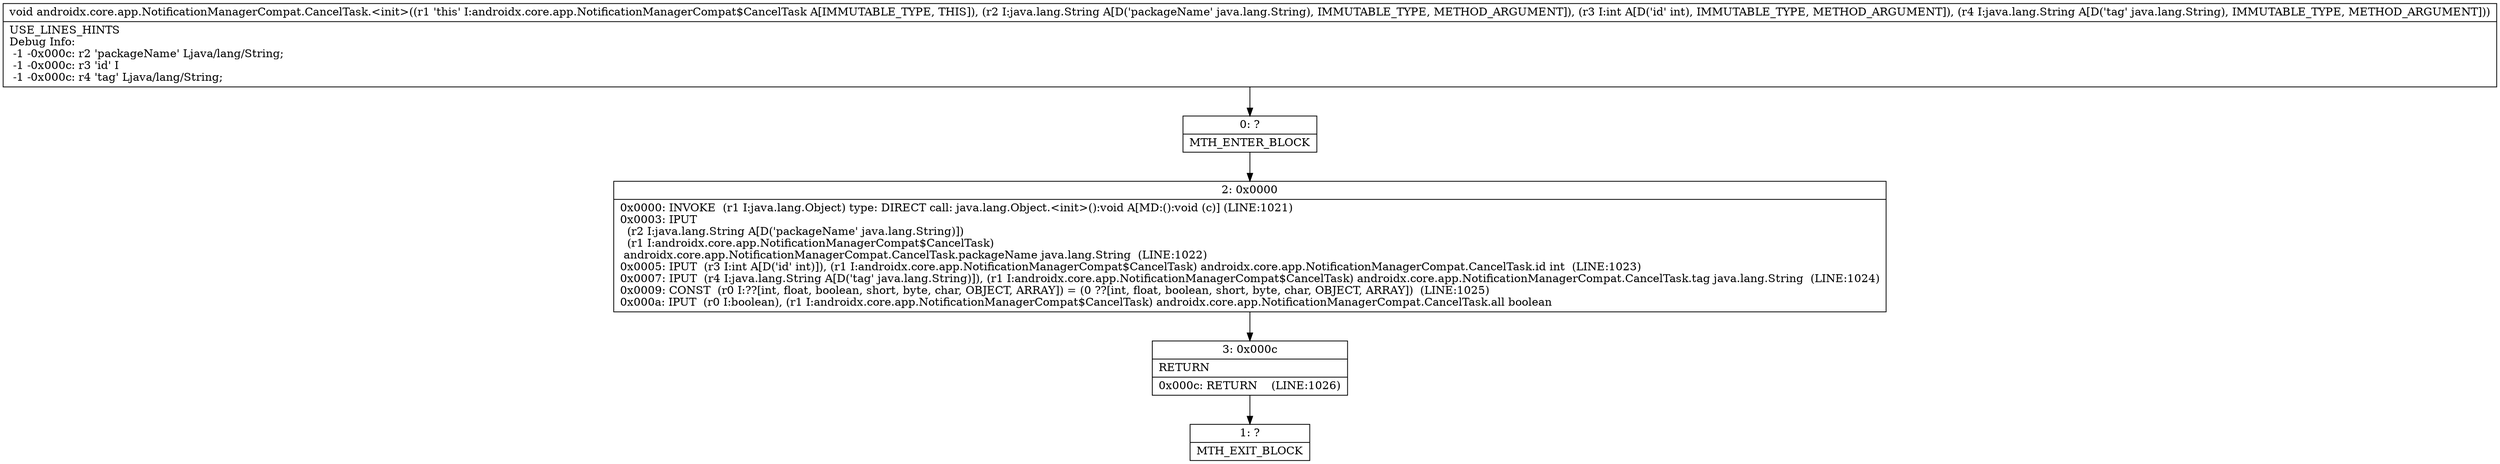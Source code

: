 digraph "CFG forandroidx.core.app.NotificationManagerCompat.CancelTask.\<init\>(Ljava\/lang\/String;ILjava\/lang\/String;)V" {
Node_0 [shape=record,label="{0\:\ ?|MTH_ENTER_BLOCK\l}"];
Node_2 [shape=record,label="{2\:\ 0x0000|0x0000: INVOKE  (r1 I:java.lang.Object) type: DIRECT call: java.lang.Object.\<init\>():void A[MD:():void (c)] (LINE:1021)\l0x0003: IPUT  \l  (r2 I:java.lang.String A[D('packageName' java.lang.String)])\l  (r1 I:androidx.core.app.NotificationManagerCompat$CancelTask)\l androidx.core.app.NotificationManagerCompat.CancelTask.packageName java.lang.String  (LINE:1022)\l0x0005: IPUT  (r3 I:int A[D('id' int)]), (r1 I:androidx.core.app.NotificationManagerCompat$CancelTask) androidx.core.app.NotificationManagerCompat.CancelTask.id int  (LINE:1023)\l0x0007: IPUT  (r4 I:java.lang.String A[D('tag' java.lang.String)]), (r1 I:androidx.core.app.NotificationManagerCompat$CancelTask) androidx.core.app.NotificationManagerCompat.CancelTask.tag java.lang.String  (LINE:1024)\l0x0009: CONST  (r0 I:??[int, float, boolean, short, byte, char, OBJECT, ARRAY]) = (0 ??[int, float, boolean, short, byte, char, OBJECT, ARRAY])  (LINE:1025)\l0x000a: IPUT  (r0 I:boolean), (r1 I:androidx.core.app.NotificationManagerCompat$CancelTask) androidx.core.app.NotificationManagerCompat.CancelTask.all boolean \l}"];
Node_3 [shape=record,label="{3\:\ 0x000c|RETURN\l|0x000c: RETURN    (LINE:1026)\l}"];
Node_1 [shape=record,label="{1\:\ ?|MTH_EXIT_BLOCK\l}"];
MethodNode[shape=record,label="{void androidx.core.app.NotificationManagerCompat.CancelTask.\<init\>((r1 'this' I:androidx.core.app.NotificationManagerCompat$CancelTask A[IMMUTABLE_TYPE, THIS]), (r2 I:java.lang.String A[D('packageName' java.lang.String), IMMUTABLE_TYPE, METHOD_ARGUMENT]), (r3 I:int A[D('id' int), IMMUTABLE_TYPE, METHOD_ARGUMENT]), (r4 I:java.lang.String A[D('tag' java.lang.String), IMMUTABLE_TYPE, METHOD_ARGUMENT]))  | USE_LINES_HINTS\lDebug Info:\l  \-1 \-0x000c: r2 'packageName' Ljava\/lang\/String;\l  \-1 \-0x000c: r3 'id' I\l  \-1 \-0x000c: r4 'tag' Ljava\/lang\/String;\l}"];
MethodNode -> Node_0;Node_0 -> Node_2;
Node_2 -> Node_3;
Node_3 -> Node_1;
}

